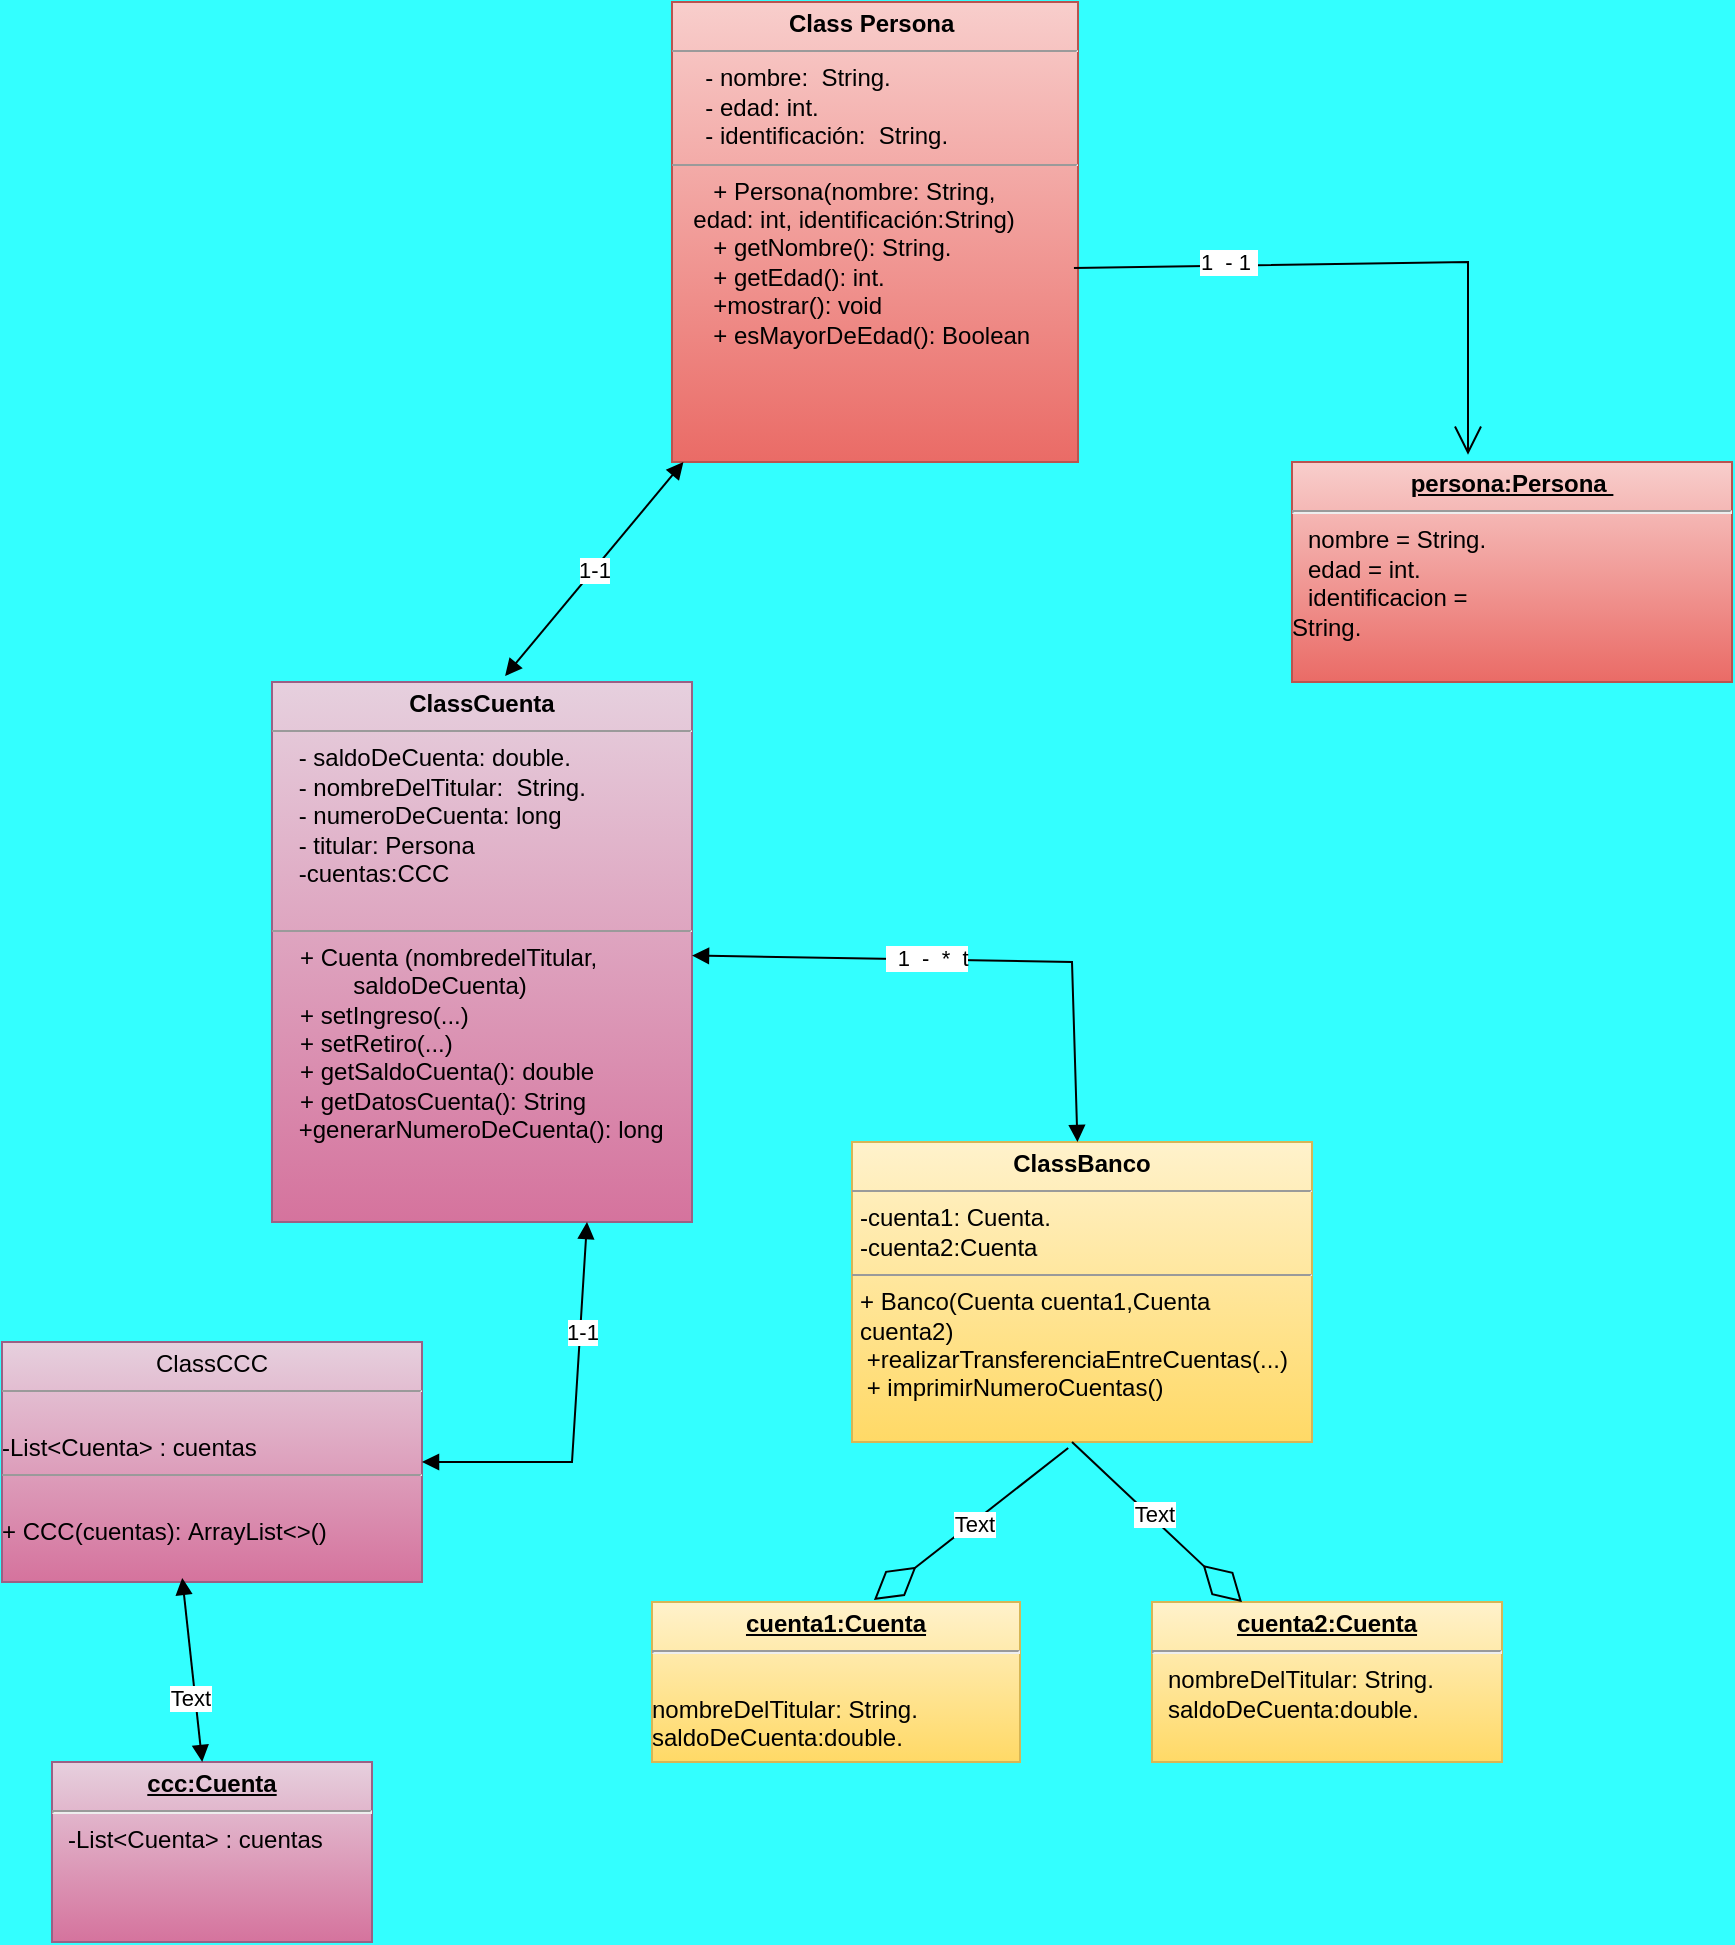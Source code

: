 <mxfile version="21.6.8" type="github">
  <diagram name="Página-1" id="ZipFY7_jd9I5HUY0kSOT">
    <mxGraphModel dx="1707" dy="2784" grid="1" gridSize="10" guides="1" tooltips="1" connect="1" arrows="1" fold="1" page="1" pageScale="1" pageWidth="827" pageHeight="1169" background="#33FFFF" math="0" shadow="0">
      <root>
        <mxCell id="0" />
        <mxCell id="1" parent="0" />
        <mxCell id="sXatGcubONKIxM2o4ZcS-1" value="&lt;p style=&quot;margin:0px;margin-top:4px;text-align:center;&quot;&gt;&lt;b&gt;Class Persona&amp;nbsp;&lt;/b&gt;&lt;/p&gt;&lt;hr size=&quot;1&quot;&gt;&amp;nbsp; &amp;nbsp; &amp;nbsp;- nombre&lt;span style=&quot;background-color: initial;&quot;&gt;:&amp;nbsp;&lt;/span&gt;&amp;nbsp;String.&lt;br&gt;&amp;nbsp; &amp;nbsp; &amp;nbsp;- edad: int.&lt;br&gt;&amp;nbsp; &amp;nbsp; &amp;nbsp;- identificación:&amp;nbsp;&amp;nbsp;String.&lt;br&gt;&lt;hr size=&quot;1&quot;&gt;&lt;p style=&quot;margin:0px;margin-left:4px;&quot;&gt;&amp;nbsp; &amp;nbsp; &amp;nbsp;+ Persona(nombre: String,&amp;nbsp; &amp;nbsp; &amp;nbsp; &amp;nbsp; &amp;nbsp; &amp;nbsp; &amp;nbsp; edad: int, identificación:String)&amp;nbsp;&lt;br&gt;&lt;/p&gt;&lt;p style=&quot;margin:0px;margin-left:4px;&quot;&gt;&amp;nbsp; &amp;nbsp; &amp;nbsp;+ getNombre(): String.&lt;/p&gt;&lt;p style=&quot;margin:0px;margin-left:4px;&quot;&gt;&amp;nbsp; &amp;nbsp; &amp;nbsp;+ getEdad(): int.&amp;nbsp;&lt;/p&gt;&lt;p style=&quot;margin:0px;margin-left:4px;&quot;&gt;&amp;nbsp; &amp;nbsp; &amp;nbsp;+mostrar(): void&amp;nbsp;&lt;/p&gt;&lt;p style=&quot;margin:0px;margin-left:4px;&quot;&gt;&amp;nbsp; &amp;nbsp; &amp;nbsp;+ esMayorDeEdad(): Boolean&amp;nbsp;&lt;/p&gt;" style="verticalAlign=top;align=left;overflow=fill;fontSize=12;fontFamily=Helvetica;html=1;whiteSpace=wrap;fillColor=#f8cecc;gradientColor=#ea6b66;strokeColor=#b85450;" parent="1" vertex="1">
          <mxGeometry x="280" y="-1970" width="203" height="230" as="geometry" />
        </mxCell>
        <mxCell id="sXatGcubONKIxM2o4ZcS-2" value="&lt;p style=&quot;margin:0px;margin-top:4px;text-align:center;&quot;&gt;&lt;b&gt;Class&lt;span style=&quot;background-color: initial;&quot;&gt;Cuenta&lt;/span&gt;&lt;/b&gt;&lt;/p&gt;&lt;hr size=&quot;1&quot;&gt;&amp;nbsp; &amp;nbsp; - saldoDeCuenta:&amp;nbsp;double.&lt;br&gt;&amp;nbsp; &amp;nbsp; -&amp;nbsp;nombreDelTitular:&amp;nbsp; String.&lt;br&gt;&amp;nbsp; &amp;nbsp; -&amp;nbsp;numeroDeCuenta: long&lt;br&gt;&amp;nbsp; &amp;nbsp; - titular: Persona&lt;br&gt;&amp;nbsp; &amp;nbsp; -cuentas:CCC&lt;span style=&quot;background-color: initial;&quot;&gt;&lt;br&gt;&lt;/span&gt;&lt;br&gt;&lt;hr size=&quot;1&quot;&gt;&lt;p style=&quot;margin:0px;margin-left:4px;&quot;&gt;&amp;nbsp; &amp;nbsp;+ Cuenta (nombredelTitular,&amp;nbsp; &amp;nbsp; &amp;nbsp; &amp;nbsp; &amp;nbsp; &amp;nbsp; &amp;nbsp; &amp;nbsp; &amp;nbsp; &amp;nbsp; &amp;nbsp; &amp;nbsp; &amp;nbsp;saldoDeCuenta)&lt;/p&gt;&lt;p style=&quot;margin:0px;margin-left:4px;&quot;&gt;&amp;nbsp; &amp;nbsp;+ setIngreso(...)&amp;nbsp; &amp;nbsp; &amp;nbsp; &amp;nbsp;&lt;/p&gt;&lt;p style=&quot;margin:0px;margin-left:4px;&quot;&gt;&amp;nbsp; &amp;nbsp;+ setRetiro(...)&amp;nbsp; &amp;nbsp; &amp;nbsp; &amp;nbsp;&amp;nbsp;&lt;/p&gt;&lt;p style=&quot;margin:0px;margin-left:4px;&quot;&gt;&lt;span style=&quot;background-color: initial;&quot;&gt;&amp;nbsp; &amp;nbsp;+ getSaldoCuenta(): double&amp;nbsp;&amp;nbsp;&lt;/span&gt;&lt;/p&gt;&lt;p style=&quot;margin:0px;margin-left:4px;&quot;&gt;&lt;span style=&quot;background-color: initial;&quot;&gt;&amp;nbsp; &amp;nbsp;+ getDatosCuenta(): String&amp;nbsp;&lt;/span&gt;&lt;/p&gt;&amp;nbsp; &amp;nbsp; +generarNumeroDeCuenta(): long" style="verticalAlign=top;align=left;overflow=fill;fontSize=12;fontFamily=Helvetica;html=1;whiteSpace=wrap;fillColor=#e6d0de;strokeColor=#996185;gradientColor=#d5739d;" parent="1" vertex="1">
          <mxGeometry x="80" y="-1630" width="210" height="270" as="geometry" />
        </mxCell>
        <mxCell id="sXatGcubONKIxM2o4ZcS-3" value="&lt;p style=&quot;margin:0px;margin-top:4px;text-align:center;&quot;&gt;&lt;b&gt;ClassBanco&lt;/b&gt;&lt;/p&gt;&lt;hr size=&quot;1&quot;&gt;&lt;p style=&quot;margin:0px;margin-left:4px;&quot;&gt;-cuenta1:&amp;nbsp;Cuenta.&lt;/p&gt;&lt;p style=&quot;margin:0px;margin-left:4px;&quot;&gt;-cuenta2:Cuenta&lt;br&gt;&lt;/p&gt;&lt;hr size=&quot;1&quot;&gt;&lt;p style=&quot;margin:0px;margin-left:4px;&quot;&gt;+ Banco(Cuenta cuenta1,Cuenta cuenta2)&amp;nbsp; &amp;nbsp; &amp;nbsp;&lt;span style=&quot;background-color: initial;&quot;&gt;&amp;nbsp; &amp;nbsp; &amp;nbsp; &amp;nbsp; &amp;nbsp; &amp;nbsp; &amp;nbsp; &amp;nbsp;+realizarTransferenciaEntreCuentas(...)&amp;nbsp; &lt;/span&gt;&lt;span style=&quot;background-color: initial;&quot;&gt;&amp;nbsp;+ imprimirNumeroCuentas()&amp;nbsp;&lt;/span&gt;&lt;/p&gt;" style="verticalAlign=top;align=left;overflow=fill;fontSize=12;fontFamily=Helvetica;html=1;whiteSpace=wrap;fillColor=#fff2cc;gradientColor=#ffd966;strokeColor=#d6b656;" parent="1" vertex="1">
          <mxGeometry x="370" y="-1400" width="230" height="150" as="geometry" />
        </mxCell>
        <mxCell id="sXatGcubONKIxM2o4ZcS-4" value="&lt;p style=&quot;margin:0px;margin-top:4px;text-align:center;text-decoration:underline;&quot;&gt;&lt;b&gt;cuenta1:Cuenta&lt;/b&gt;&lt;/p&gt;&lt;hr&gt;&lt;p style=&quot;margin:0px;margin-left:8px;&quot;&gt;&lt;br&gt;&lt;/p&gt;nombreDelTitular:&amp;nbsp;String.&lt;br&gt;saldoDeCuenta:double.&lt;br&gt;" style="verticalAlign=top;align=left;overflow=fill;fontSize=12;fontFamily=Helvetica;html=1;whiteSpace=wrap;fillColor=#fff2cc;gradientColor=#ffd966;strokeColor=#d6b656;" parent="1" vertex="1">
          <mxGeometry x="270" y="-1170" width="184" height="80" as="geometry" />
        </mxCell>
        <mxCell id="sXatGcubONKIxM2o4ZcS-5" value="&lt;p style=&quot;margin:0px;margin-top:4px;text-align:center;text-decoration:underline;&quot;&gt;&lt;b&gt;persona:Persona&amp;nbsp;&lt;/b&gt;&lt;/p&gt;&lt;hr&gt;&lt;p style=&quot;margin:0px;margin-left:8px;&quot;&gt;nombre = String.&lt;br&gt;edad = int.&lt;/p&gt;&lt;p style=&quot;margin:0px;margin-left:8px;&quot;&gt;identificacion =&amp;nbsp;&lt;/p&gt;String." style="verticalAlign=top;align=left;overflow=fill;fontSize=12;fontFamily=Helvetica;html=1;whiteSpace=wrap;fillColor=#f8cecc;gradientColor=#ea6b66;strokeColor=#b85450;" parent="1" vertex="1">
          <mxGeometry x="590" y="-1740" width="220" height="110" as="geometry" />
        </mxCell>
        <mxCell id="aI8nhUoXIS2r9gopvmky-1" value="&lt;p style=&quot;margin:0px;margin-top:4px;text-align:center;text-decoration:underline;&quot;&gt;&lt;b&gt;ccc:Cuenta&lt;/b&gt;&lt;/p&gt;&lt;hr&gt;&lt;p style=&quot;margin:0px;margin-left:8px;&quot;&gt;-List&amp;lt;Cuenta&amp;gt; : cuentas&lt;br&gt;&lt;/p&gt;" style="verticalAlign=top;align=left;overflow=fill;fontSize=12;fontFamily=Helvetica;html=1;whiteSpace=wrap;fillColor=#e6d0de;gradientColor=#d5739d;strokeColor=#996185;" vertex="1" parent="1">
          <mxGeometry x="-30" y="-1090" width="160" height="90" as="geometry" />
        </mxCell>
        <mxCell id="aI8nhUoXIS2r9gopvmky-3" value="&lt;p style=&quot;margin:0px;margin-top:4px;text-align:center;text-decoration:underline;&quot;&gt;&lt;b&gt;cuenta2:Cuenta&lt;/b&gt;&lt;/p&gt;&lt;hr&gt;&lt;p style=&quot;margin:0px;margin-left:8px;&quot;&gt;nombreDelTitular:&amp;nbsp;String.&lt;br style=&quot;--tw-border-spacing-x: 0; --tw-border-spacing-y: 0; --tw-translate-x: 0; --tw-translate-y: 0; --tw-rotate: 0; --tw-skew-x: 0; --tw-skew-y: 0; --tw-scale-x: 1; --tw-scale-y: 1; --tw-pan-x: ; --tw-pan-y: ; --tw-pinch-zoom: ; --tw-scroll-snap-strictness: proximity; --tw-ordinal: ; --tw-slashed-zero: ; --tw-numeric-figure: ; --tw-numeric-spacing: ; --tw-numeric-fraction: ; --tw-ring-inset: ; --tw-ring-offset-width: 0px; --tw-ring-offset-color: #fff; --tw-ring-color: rgb(59 130 246 / .5); --tw-ring-offset-shadow: 0 0 #0000; --tw-ring-shadow: 0 0 #0000; --tw-shadow: 0 0 #0000; --tw-shadow-colored: 0 0 #0000; --tw-blur: ; --tw-brightness: ; --tw-contrast: ; --tw-grayscale: ; --tw-hue-rotate: ; --tw-invert: ; --tw-saturate: ; --tw-sepia: ; --tw-drop-shadow: ; --tw-backdrop-blur: ; --tw-backdrop-brightness: ; --tw-backdrop-contrast: ; --tw-backdrop-grayscale: ; --tw-backdrop-hue-rotate: ; --tw-backdrop-invert: ; --tw-backdrop-opacity: ; --tw-backdrop-saturate: ; --tw-backdrop-sepia: ; border-color: var(--border-color);&quot;&gt;saldoDeCuenta:double.&lt;br&gt;&lt;/p&gt;" style="verticalAlign=top;align=left;overflow=fill;fontSize=12;fontFamily=Helvetica;html=1;whiteSpace=wrap;fillColor=#fff2cc;gradientColor=#ffd966;strokeColor=#d6b656;" vertex="1" parent="1">
          <mxGeometry x="520" y="-1170" width="175" height="80" as="geometry" />
        </mxCell>
        <mxCell id="aI8nhUoXIS2r9gopvmky-13" value="&lt;p style=&quot;margin:0px;margin-top:4px;text-align:center;&quot;&gt;ClassCCC&lt;br&gt;&lt;/p&gt;&lt;hr size=&quot;1&quot;&gt;&lt;p style=&quot;margin:0px;margin-left:4px;&quot;&gt;&lt;br&gt;&lt;/p&gt;-List&amp;lt;Cuenta&amp;gt; : cuentas&lt;hr size=&quot;1&quot;&gt;&lt;p style=&quot;margin:0px;margin-left:4px;&quot;&gt;&amp;nbsp; &amp;nbsp;&amp;nbsp;&lt;/p&gt;+ CCC(cuentas):&amp;nbsp;ArrayList&amp;lt;&amp;gt;()" style="verticalAlign=top;align=left;overflow=fill;fontSize=12;fontFamily=Helvetica;html=1;whiteSpace=wrap;fillColor=#e6d0de;gradientColor=#d5739d;strokeColor=#996185;" vertex="1" parent="1">
          <mxGeometry x="-55" y="-1300" width="210" height="120" as="geometry" />
        </mxCell>
        <mxCell id="aI8nhUoXIS2r9gopvmky-42" value="" style="endArrow=block;startArrow=block;endFill=1;startFill=1;html=1;rounded=0;" edge="1" parent="1" source="sXatGcubONKIxM2o4ZcS-2" target="sXatGcubONKIxM2o4ZcS-3">
          <mxGeometry width="160" relative="1" as="geometry">
            <mxPoint x="310" y="-1480" as="sourcePoint" />
            <mxPoint x="470" y="-1360" as="targetPoint" />
            <Array as="points">
              <mxPoint x="480" y="-1490" />
            </Array>
          </mxGeometry>
        </mxCell>
        <mxCell id="aI8nhUoXIS2r9gopvmky-68" value="&amp;nbsp; 1&amp;nbsp; -&amp;nbsp; *&amp;nbsp; t" style="edgeLabel;html=1;align=center;verticalAlign=middle;resizable=0;points=[];" vertex="1" connectable="0" parent="aI8nhUoXIS2r9gopvmky-42">
          <mxGeometry x="-0.163" y="1" relative="1" as="geometry">
            <mxPoint as="offset" />
          </mxGeometry>
        </mxCell>
        <mxCell id="aI8nhUoXIS2r9gopvmky-43" value="" style="endArrow=block;startArrow=block;endFill=1;startFill=1;html=1;rounded=0;exitX=0.555;exitY=-0.011;exitDx=0;exitDy=0;exitPerimeter=0;" edge="1" parent="1" source="sXatGcubONKIxM2o4ZcS-2" target="sXatGcubONKIxM2o4ZcS-1">
          <mxGeometry width="160" relative="1" as="geometry">
            <mxPoint x="152" y="-1420" as="sourcePoint" />
            <mxPoint x="312" y="-1420" as="targetPoint" />
          </mxGeometry>
        </mxCell>
        <mxCell id="aI8nhUoXIS2r9gopvmky-67" value="1-1" style="edgeLabel;html=1;align=center;verticalAlign=middle;resizable=0;points=[];rotation=0;" vertex="1" connectable="0" parent="aI8nhUoXIS2r9gopvmky-43">
          <mxGeometry relative="1" as="geometry">
            <mxPoint as="offset" />
          </mxGeometry>
        </mxCell>
        <mxCell id="aI8nhUoXIS2r9gopvmky-44" value="" style="endArrow=open;endFill=1;endSize=12;html=1;rounded=0;entryX=0.4;entryY=-0.033;entryDx=0;entryDy=0;entryPerimeter=0;exitX=0.99;exitY=0.578;exitDx=0;exitDy=0;exitPerimeter=0;" edge="1" parent="1" source="sXatGcubONKIxM2o4ZcS-1" target="sXatGcubONKIxM2o4ZcS-5">
          <mxGeometry width="160" relative="1" as="geometry">
            <mxPoint x="574" y="-1520" as="sourcePoint" />
            <mxPoint x="682" y="-1430" as="targetPoint" />
            <Array as="points">
              <mxPoint x="678" y="-1840" />
            </Array>
          </mxGeometry>
        </mxCell>
        <mxCell id="aI8nhUoXIS2r9gopvmky-70" value="-t" style="edgeLabel;html=1;align=center;verticalAlign=middle;resizable=0;points=[];" vertex="1" connectable="0" parent="aI8nhUoXIS2r9gopvmky-44">
          <mxGeometry x="-0.474" y="2" relative="1" as="geometry">
            <mxPoint as="offset" />
          </mxGeometry>
        </mxCell>
        <mxCell id="aI8nhUoXIS2r9gopvmky-71" value="1&amp;nbsp; - 1&amp;nbsp;" style="edgeLabel;html=1;align=center;verticalAlign=middle;resizable=0;points=[];" vertex="1" connectable="0" parent="aI8nhUoXIS2r9gopvmky-44">
          <mxGeometry x="-0.474" y="2" relative="1" as="geometry">
            <mxPoint as="offset" />
          </mxGeometry>
        </mxCell>
        <mxCell id="aI8nhUoXIS2r9gopvmky-45" value="" style="endArrow=block;startArrow=block;endFill=1;startFill=1;html=1;rounded=0;exitX=0.75;exitY=1;exitDx=0;exitDy=0;" edge="1" parent="1" source="sXatGcubONKIxM2o4ZcS-2" target="aI8nhUoXIS2r9gopvmky-13">
          <mxGeometry width="160" relative="1" as="geometry">
            <mxPoint x="240" y="-1340" as="sourcePoint" />
            <mxPoint x="175" y="-1240" as="targetPoint" />
            <Array as="points">
              <mxPoint x="230" y="-1240" />
            </Array>
          </mxGeometry>
        </mxCell>
        <mxCell id="aI8nhUoXIS2r9gopvmky-69" value="1-1" style="edgeLabel;html=1;align=center;verticalAlign=middle;resizable=0;points=[];" vertex="1" connectable="0" parent="aI8nhUoXIS2r9gopvmky-45">
          <mxGeometry x="-0.435" y="1" relative="1" as="geometry">
            <mxPoint as="offset" />
          </mxGeometry>
        </mxCell>
        <mxCell id="aI8nhUoXIS2r9gopvmky-52" value="" style="endArrow=block;startArrow=block;endFill=1;startFill=1;html=1;rounded=0;exitX=0.429;exitY=0.983;exitDx=0;exitDy=0;exitPerimeter=0;" edge="1" parent="1" source="aI8nhUoXIS2r9gopvmky-13" target="aI8nhUoXIS2r9gopvmky-1">
          <mxGeometry width="160" relative="1" as="geometry">
            <mxPoint x="80" y="-1150" as="sourcePoint" />
            <mxPoint x="81" y="-1080" as="targetPoint" />
            <Array as="points" />
          </mxGeometry>
        </mxCell>
        <mxCell id="aI8nhUoXIS2r9gopvmky-72" value="Text" style="edgeLabel;html=1;align=center;verticalAlign=middle;resizable=0;points=[];" vertex="1" connectable="0" parent="aI8nhUoXIS2r9gopvmky-52">
          <mxGeometry x="0.293" y="-3" relative="1" as="geometry">
            <mxPoint as="offset" />
          </mxGeometry>
        </mxCell>
        <mxCell id="aI8nhUoXIS2r9gopvmky-54" style="edgeStyle=none;rounded=0;orthogonalLoop=1;jettySize=auto;html=1;exitX=0.75;exitY=1;exitDx=0;exitDy=0;" edge="1" parent="1" source="aI8nhUoXIS2r9gopvmky-13" target="aI8nhUoXIS2r9gopvmky-13">
          <mxGeometry relative="1" as="geometry" />
        </mxCell>
        <mxCell id="aI8nhUoXIS2r9gopvmky-64" value="" style="endArrow=diamondThin;endFill=0;endSize=24;html=1;rounded=0;" edge="1" parent="1" source="sXatGcubONKIxM2o4ZcS-3" target="aI8nhUoXIS2r9gopvmky-3">
          <mxGeometry width="160" relative="1" as="geometry">
            <mxPoint x="350" y="-1190" as="sourcePoint" />
            <mxPoint x="510" y="-1190" as="targetPoint" />
            <Array as="points">
              <mxPoint x="480" y="-1250" />
            </Array>
          </mxGeometry>
        </mxCell>
        <mxCell id="aI8nhUoXIS2r9gopvmky-74" value="Text" style="edgeLabel;html=1;align=center;verticalAlign=middle;resizable=0;points=[];" vertex="1" connectable="0" parent="aI8nhUoXIS2r9gopvmky-64">
          <mxGeometry x="-0.066" y="2" relative="1" as="geometry">
            <mxPoint as="offset" />
          </mxGeometry>
        </mxCell>
        <mxCell id="aI8nhUoXIS2r9gopvmky-65" value="" style="endArrow=diamondThin;endFill=0;endSize=24;html=1;rounded=0;entryX=0.603;entryY=-0.012;entryDx=0;entryDy=0;entryPerimeter=0;exitX=0.47;exitY=1.02;exitDx=0;exitDy=0;exitPerimeter=0;" edge="1" parent="1" source="sXatGcubONKIxM2o4ZcS-3" target="sXatGcubONKIxM2o4ZcS-4">
          <mxGeometry width="160" relative="1" as="geometry">
            <mxPoint x="350" y="-1190" as="sourcePoint" />
            <mxPoint x="510" y="-1190" as="targetPoint" />
          </mxGeometry>
        </mxCell>
        <mxCell id="aI8nhUoXIS2r9gopvmky-73" value="Text" style="edgeLabel;html=1;align=center;verticalAlign=middle;resizable=0;points=[];" vertex="1" connectable="0" parent="aI8nhUoXIS2r9gopvmky-65">
          <mxGeometry x="-0.018" relative="1" as="geometry">
            <mxPoint as="offset" />
          </mxGeometry>
        </mxCell>
      </root>
    </mxGraphModel>
  </diagram>
</mxfile>
